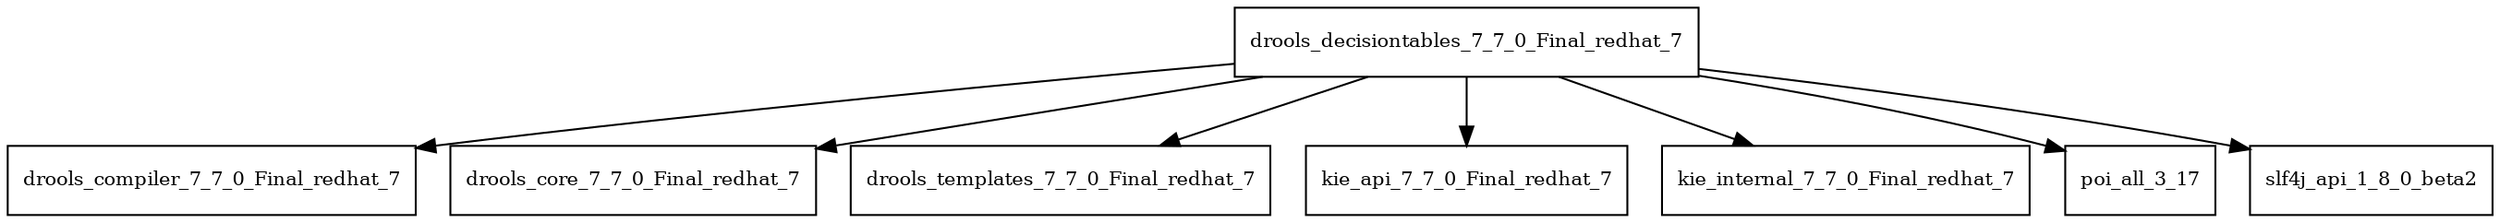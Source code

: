 digraph drools_decisiontables_7_7_0_Final_redhat_7_dependencies {
  node [shape = box, fontsize=10.0];
  drools_decisiontables_7_7_0_Final_redhat_7 -> drools_compiler_7_7_0_Final_redhat_7;
  drools_decisiontables_7_7_0_Final_redhat_7 -> drools_core_7_7_0_Final_redhat_7;
  drools_decisiontables_7_7_0_Final_redhat_7 -> drools_templates_7_7_0_Final_redhat_7;
  drools_decisiontables_7_7_0_Final_redhat_7 -> kie_api_7_7_0_Final_redhat_7;
  drools_decisiontables_7_7_0_Final_redhat_7 -> kie_internal_7_7_0_Final_redhat_7;
  drools_decisiontables_7_7_0_Final_redhat_7 -> poi_all_3_17;
  drools_decisiontables_7_7_0_Final_redhat_7 -> slf4j_api_1_8_0_beta2;
}
